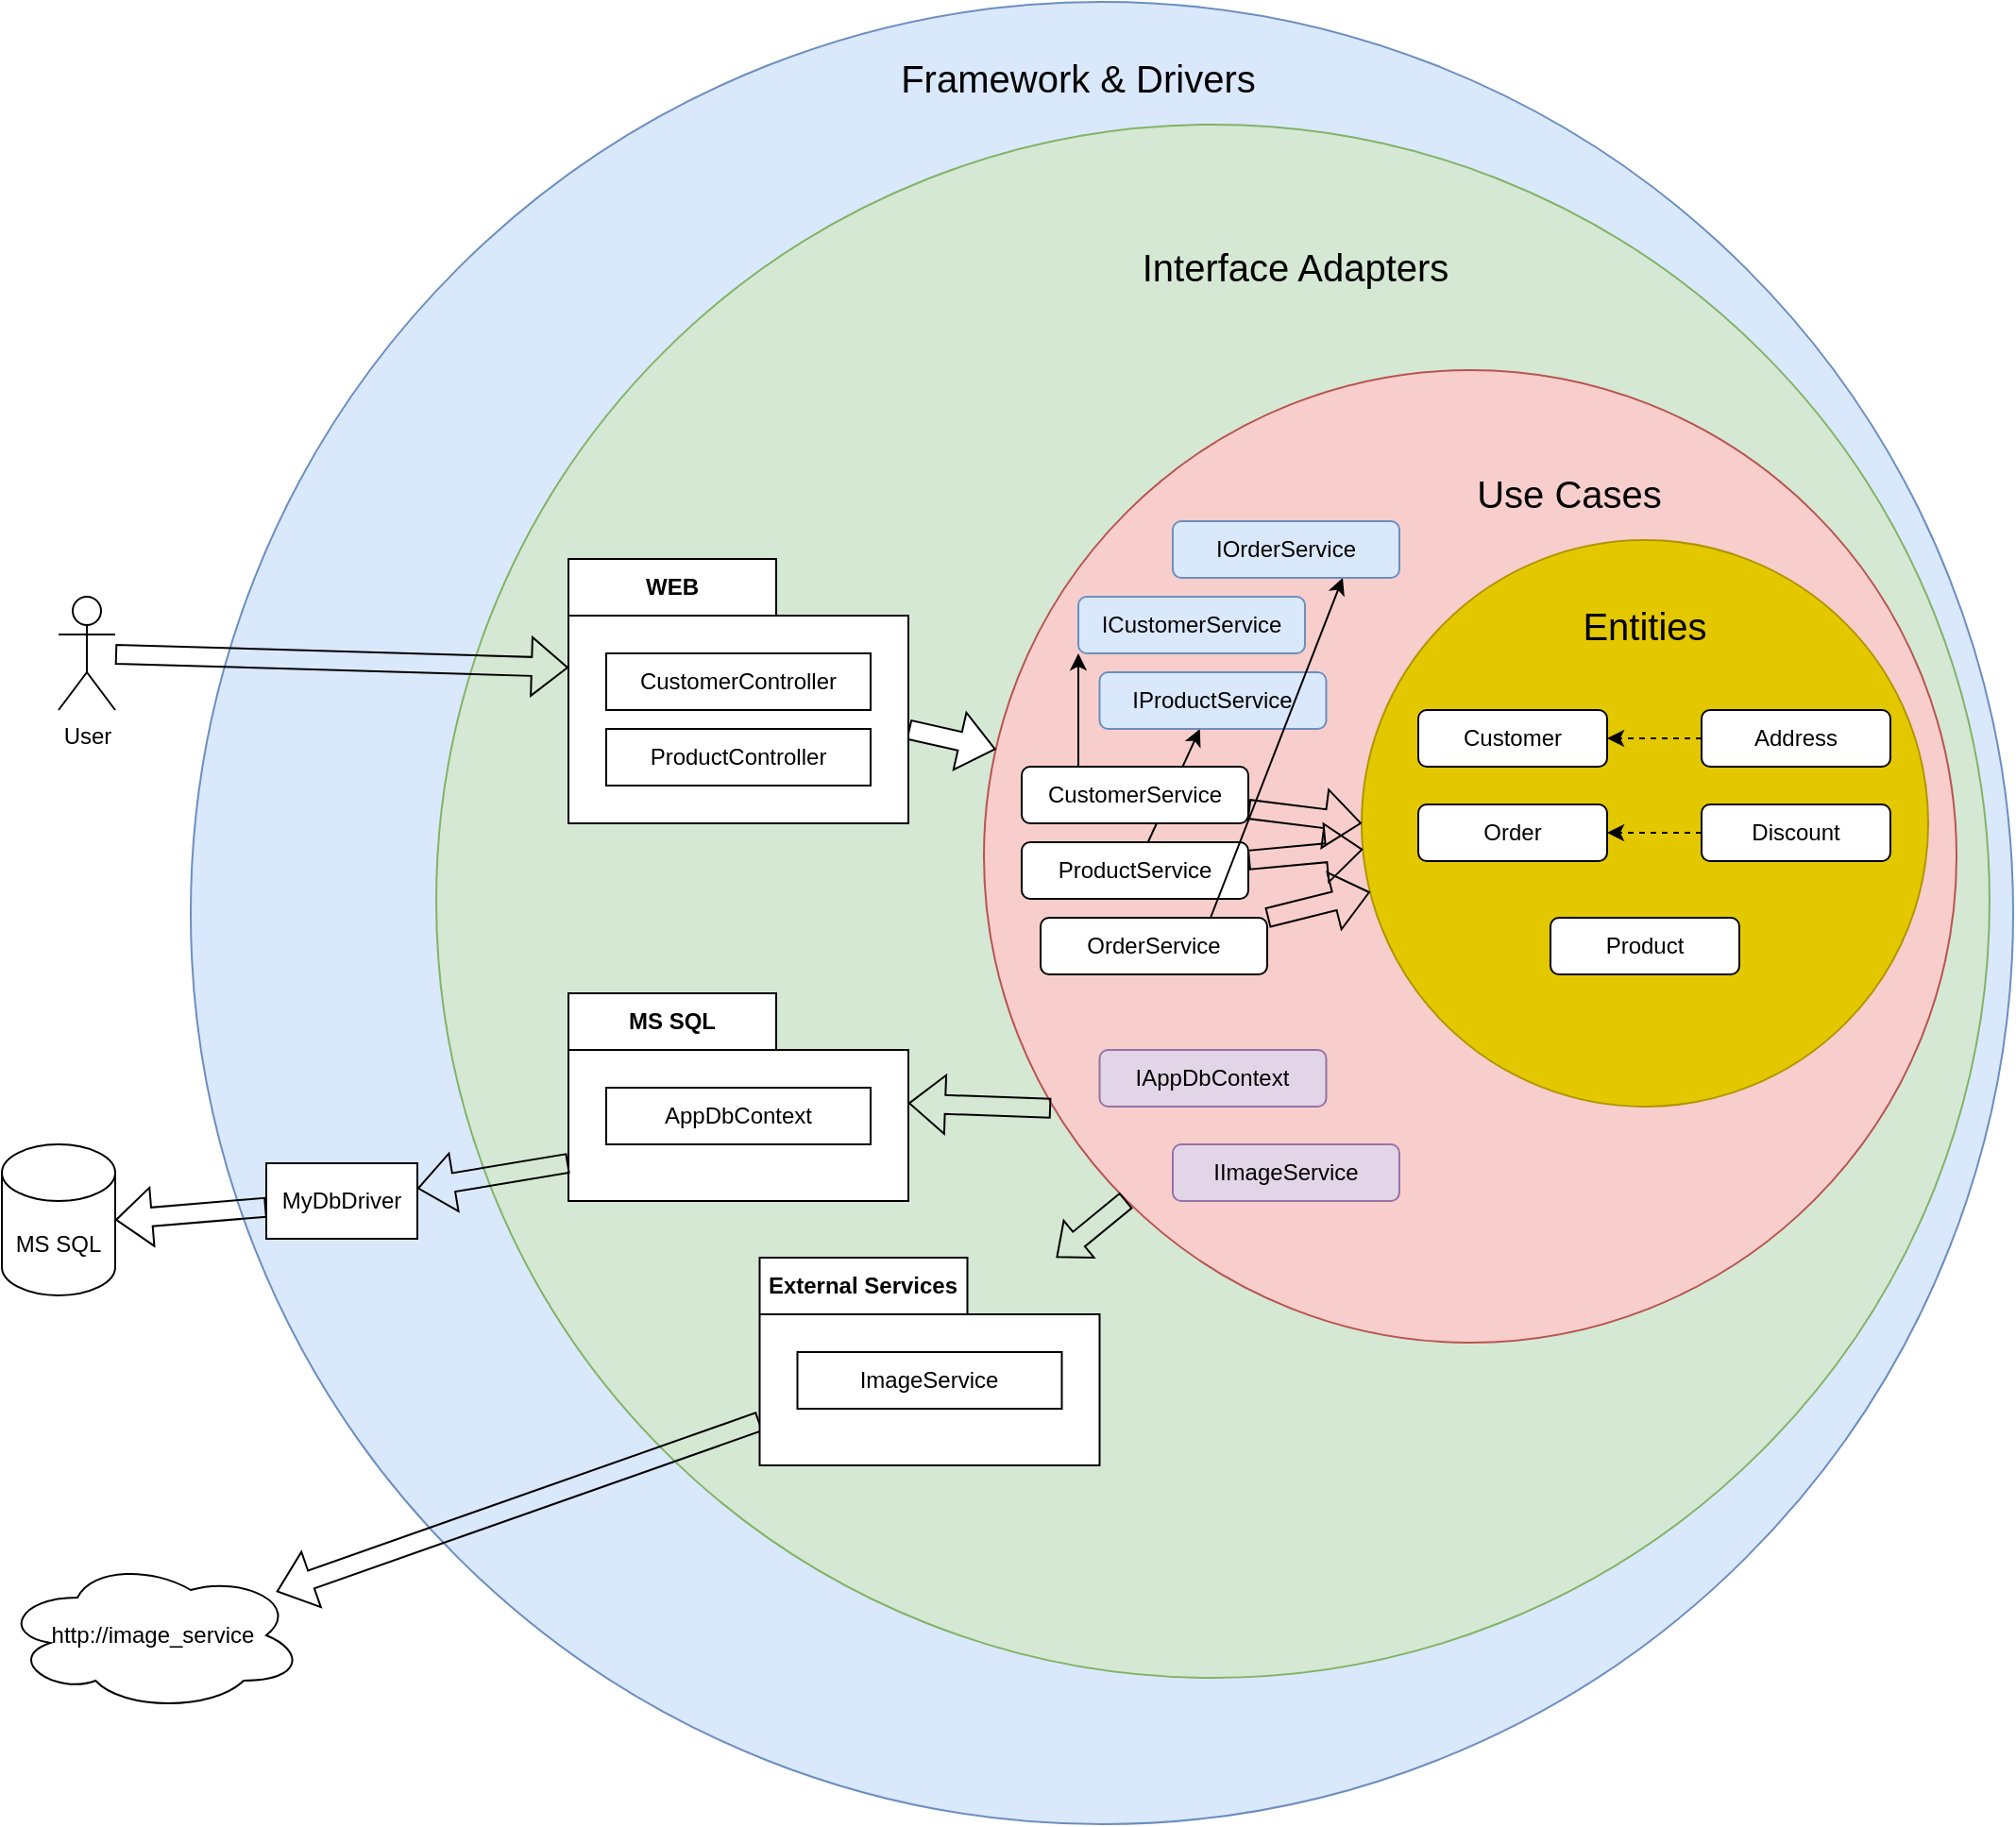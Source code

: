 <mxfile version="26.0.3">
  <diagram name="Page-1" id="MJR20Dg70ywQzG5FbVup">
    <mxGraphModel dx="1797" dy="1827" grid="1" gridSize="10" guides="1" tooltips="1" connect="1" arrows="1" fold="1" page="1" pageScale="1" pageWidth="850" pageHeight="1100" math="0" shadow="0">
      <root>
        <mxCell id="0" />
        <mxCell id="1" parent="0" />
        <mxCell id="6IggC1jZn_n8l4aRYc6C-60" value="" style="ellipse;whiteSpace=wrap;html=1;aspect=fixed;fillColor=#dae8fc;strokeColor=#6c8ebf;" vertex="1" parent="1">
          <mxGeometry x="-290" y="-225" width="965" height="965" as="geometry" />
        </mxCell>
        <mxCell id="6IggC1jZn_n8l4aRYc6C-20" value="" style="ellipse;whiteSpace=wrap;html=1;aspect=fixed;fillColor=#d5e8d4;strokeColor=#82b366;" vertex="1" parent="1">
          <mxGeometry x="-160" y="-160" width="822.5" height="822.5" as="geometry" />
        </mxCell>
        <mxCell id="6IggC1jZn_n8l4aRYc6C-12" value="" style="ellipse;whiteSpace=wrap;html=1;aspect=fixed;fillColor=#f8cecc;gradientColor=none;strokeColor=#b85450;" vertex="1" parent="1">
          <mxGeometry x="130" y="-30" width="515" height="515" as="geometry" />
        </mxCell>
        <mxCell id="6IggC1jZn_n8l4aRYc6C-2" value="" style="ellipse;whiteSpace=wrap;html=1;aspect=fixed;fillColor=#e3c800;strokeColor=#B09500;fontColor=#000000;" vertex="1" parent="1">
          <mxGeometry x="330" y="60" width="300" height="300" as="geometry" />
        </mxCell>
        <mxCell id="6IggC1jZn_n8l4aRYc6C-3" value="&lt;font style=&quot;font-size: 20px;&quot;&gt;Entities&lt;/font&gt;" style="text;html=1;align=center;verticalAlign=middle;whiteSpace=wrap;rounded=0;" vertex="1" parent="1">
          <mxGeometry x="450" y="90" width="60" height="30" as="geometry" />
        </mxCell>
        <mxCell id="6IggC1jZn_n8l4aRYc6C-4" value="Customer" style="rounded=1;whiteSpace=wrap;html=1;" vertex="1" parent="1">
          <mxGeometry x="360" y="150" width="100" height="30" as="geometry" />
        </mxCell>
        <mxCell id="6IggC1jZn_n8l4aRYc6C-5" value="Order" style="rounded=1;whiteSpace=wrap;html=1;" vertex="1" parent="1">
          <mxGeometry x="360" y="200" width="100" height="30" as="geometry" />
        </mxCell>
        <mxCell id="6IggC1jZn_n8l4aRYc6C-6" value="Product" style="rounded=1;whiteSpace=wrap;html=1;" vertex="1" parent="1">
          <mxGeometry x="430" y="260" width="100" height="30" as="geometry" />
        </mxCell>
        <mxCell id="6IggC1jZn_n8l4aRYc6C-31" style="rounded=0;orthogonalLoop=1;jettySize=auto;html=1;dashed=1;" edge="1" parent="1" source="6IggC1jZn_n8l4aRYc6C-7" target="6IggC1jZn_n8l4aRYc6C-5">
          <mxGeometry relative="1" as="geometry" />
        </mxCell>
        <mxCell id="6IggC1jZn_n8l4aRYc6C-7" value="Discount" style="rounded=1;whiteSpace=wrap;html=1;" vertex="1" parent="1">
          <mxGeometry x="510" y="200" width="100" height="30" as="geometry" />
        </mxCell>
        <mxCell id="6IggC1jZn_n8l4aRYc6C-9" value="" style="rounded=0;orthogonalLoop=1;jettySize=auto;html=1;dashed=1;" edge="1" parent="1" source="6IggC1jZn_n8l4aRYc6C-8" target="6IggC1jZn_n8l4aRYc6C-4">
          <mxGeometry relative="1" as="geometry" />
        </mxCell>
        <mxCell id="6IggC1jZn_n8l4aRYc6C-8" value="Address" style="rounded=1;whiteSpace=wrap;html=1;" vertex="1" parent="1">
          <mxGeometry x="510" y="150" width="100" height="30" as="geometry" />
        </mxCell>
        <mxCell id="6IggC1jZn_n8l4aRYc6C-14" value="&lt;font style=&quot;font-size: 20px;&quot;&gt;Use Cases&lt;/font&gt;" style="text;html=1;align=center;verticalAlign=middle;whiteSpace=wrap;rounded=0;" vertex="1" parent="1">
          <mxGeometry x="370" y="20" width="140" height="30" as="geometry" />
        </mxCell>
        <mxCell id="6IggC1jZn_n8l4aRYc6C-22" style="rounded=0;orthogonalLoop=1;jettySize=auto;html=1;" edge="1" parent="1" source="6IggC1jZn_n8l4aRYc6C-17" target="6IggC1jZn_n8l4aRYc6C-21">
          <mxGeometry relative="1" as="geometry" />
        </mxCell>
        <mxCell id="6IggC1jZn_n8l4aRYc6C-17" value="ProductService" style="rounded=1;whiteSpace=wrap;html=1;" vertex="1" parent="1">
          <mxGeometry x="150" y="220" width="120" height="30" as="geometry" />
        </mxCell>
        <mxCell id="6IggC1jZn_n8l4aRYc6C-18" value="IAppDbContext" style="rounded=1;whiteSpace=wrap;html=1;fillColor=#e1d5e7;strokeColor=#9673a6;" vertex="1" parent="1">
          <mxGeometry x="191.25" y="330" width="120" height="30" as="geometry" />
        </mxCell>
        <mxCell id="6IggC1jZn_n8l4aRYc6C-19" value="IImageService" style="rounded=1;whiteSpace=wrap;html=1;fillColor=#e1d5e7;strokeColor=#9673a6;" vertex="1" parent="1">
          <mxGeometry x="230" y="380" width="120" height="30" as="geometry" />
        </mxCell>
        <mxCell id="6IggC1jZn_n8l4aRYc6C-21" value="IProductService" style="rounded=1;whiteSpace=wrap;html=1;fillColor=#dae8fc;strokeColor=#6c8ebf;" vertex="1" parent="1">
          <mxGeometry x="191.25" y="130" width="120" height="30" as="geometry" />
        </mxCell>
        <mxCell id="6IggC1jZn_n8l4aRYc6C-25" style="rounded=0;orthogonalLoop=1;jettySize=auto;html=1;exitX=0.25;exitY=0;exitDx=0;exitDy=0;entryX=0;entryY=1;entryDx=0;entryDy=0;" edge="1" parent="1" source="6IggC1jZn_n8l4aRYc6C-23" target="6IggC1jZn_n8l4aRYc6C-24">
          <mxGeometry relative="1" as="geometry" />
        </mxCell>
        <mxCell id="6IggC1jZn_n8l4aRYc6C-23" value="CustomerService" style="rounded=1;whiteSpace=wrap;html=1;" vertex="1" parent="1">
          <mxGeometry x="150" y="180" width="120" height="30" as="geometry" />
        </mxCell>
        <mxCell id="6IggC1jZn_n8l4aRYc6C-24" value="ICustomerService" style="rounded=1;whiteSpace=wrap;html=1;fillColor=#dae8fc;strokeColor=#6c8ebf;" vertex="1" parent="1">
          <mxGeometry x="180" y="90" width="120" height="30" as="geometry" />
        </mxCell>
        <mxCell id="6IggC1jZn_n8l4aRYc6C-28" style="rounded=0;orthogonalLoop=1;jettySize=auto;html=1;entryX=0.75;entryY=1;entryDx=0;entryDy=0;exitX=0.75;exitY=0;exitDx=0;exitDy=0;" edge="1" parent="1" source="6IggC1jZn_n8l4aRYc6C-26" target="6IggC1jZn_n8l4aRYc6C-27">
          <mxGeometry relative="1" as="geometry" />
        </mxCell>
        <mxCell id="6IggC1jZn_n8l4aRYc6C-33" style="rounded=0;orthogonalLoop=1;jettySize=auto;html=1;shape=flexArrow;" edge="1" parent="1" source="6IggC1jZn_n8l4aRYc6C-26" target="6IggC1jZn_n8l4aRYc6C-2">
          <mxGeometry relative="1" as="geometry" />
        </mxCell>
        <mxCell id="6IggC1jZn_n8l4aRYc6C-26" value="OrderService" style="rounded=1;whiteSpace=wrap;html=1;" vertex="1" parent="1">
          <mxGeometry x="160" y="260" width="120" height="30" as="geometry" />
        </mxCell>
        <mxCell id="6IggC1jZn_n8l4aRYc6C-27" value="IOrderService" style="rounded=1;whiteSpace=wrap;html=1;fillColor=#dae8fc;strokeColor=#6c8ebf;" vertex="1" parent="1">
          <mxGeometry x="230" y="50" width="120" height="30" as="geometry" />
        </mxCell>
        <mxCell id="6IggC1jZn_n8l4aRYc6C-30" value="&lt;font style=&quot;font-size: 20px;&quot;&gt;Interface Adapters&lt;/font&gt;" style="text;html=1;align=center;verticalAlign=middle;whiteSpace=wrap;rounded=0;" vertex="1" parent="1">
          <mxGeometry x="200" y="-100" width="190" height="30" as="geometry" />
        </mxCell>
        <mxCell id="6IggC1jZn_n8l4aRYc6C-40" style="rounded=0;orthogonalLoop=1;jettySize=auto;html=1;shape=flexArrow;fillColor=default;" edge="1" parent="1" source="6IggC1jZn_n8l4aRYc6C-37" target="6IggC1jZn_n8l4aRYc6C-12">
          <mxGeometry relative="1" as="geometry" />
        </mxCell>
        <mxCell id="6IggC1jZn_n8l4aRYc6C-37" value="WEB" style="shape=folder;fontStyle=1;tabWidth=110;tabHeight=30;tabPosition=left;html=1;boundedLbl=1;labelInHeader=1;container=1;collapsible=0;recursiveResize=0;whiteSpace=wrap;" vertex="1" parent="1">
          <mxGeometry x="-90" y="70" width="180" height="140" as="geometry" />
        </mxCell>
        <mxCell id="6IggC1jZn_n8l4aRYc6C-38" value="CustomerController" style="html=1;whiteSpace=wrap;" vertex="1" parent="6IggC1jZn_n8l4aRYc6C-37">
          <mxGeometry width="140" height="30" relative="1" as="geometry">
            <mxPoint x="20" y="50" as="offset" />
          </mxGeometry>
        </mxCell>
        <mxCell id="6IggC1jZn_n8l4aRYc6C-43" value="ProductController" style="html=1;whiteSpace=wrap;" vertex="1" parent="6IggC1jZn_n8l4aRYc6C-37">
          <mxGeometry x="20" y="90" width="140" height="30" as="geometry" />
        </mxCell>
        <mxCell id="6IggC1jZn_n8l4aRYc6C-47" style="rounded=0;orthogonalLoop=1;jettySize=auto;html=1;startArrow=classic;startFill=1;endArrow=none;endFill=0;shape=flexArrow;entryX=0.069;entryY=0.759;entryDx=0;entryDy=0;entryPerimeter=0;" edge="1" parent="1" source="6IggC1jZn_n8l4aRYc6C-44" target="6IggC1jZn_n8l4aRYc6C-12">
          <mxGeometry relative="1" as="geometry" />
        </mxCell>
        <mxCell id="6IggC1jZn_n8l4aRYc6C-44" value="MS SQL" style="shape=folder;fontStyle=1;tabWidth=110;tabHeight=30;tabPosition=left;html=1;boundedLbl=1;labelInHeader=1;container=1;collapsible=0;recursiveResize=0;whiteSpace=wrap;" vertex="1" parent="1">
          <mxGeometry x="-90" y="300" width="180" height="110" as="geometry" />
        </mxCell>
        <mxCell id="6IggC1jZn_n8l4aRYc6C-45" value="AppDbContext" style="html=1;whiteSpace=wrap;" vertex="1" parent="6IggC1jZn_n8l4aRYc6C-44">
          <mxGeometry width="140" height="30" relative="1" as="geometry">
            <mxPoint x="20" y="50" as="offset" />
          </mxGeometry>
        </mxCell>
        <mxCell id="6IggC1jZn_n8l4aRYc6C-50" style="rounded=0;orthogonalLoop=1;jettySize=auto;html=1;entryX=0;entryY=1;entryDx=0;entryDy=0;shape=flexArrow;startArrow=block;endArrow=none;endFill=0;startWidth=14.286;startSize=4.657;" edge="1" parent="1" source="6IggC1jZn_n8l4aRYc6C-48" target="6IggC1jZn_n8l4aRYc6C-12">
          <mxGeometry relative="1" as="geometry" />
        </mxCell>
        <mxCell id="6IggC1jZn_n8l4aRYc6C-68" style="rounded=0;orthogonalLoop=1;jettySize=auto;html=1;shape=flexArrow;" edge="1" parent="1" source="6IggC1jZn_n8l4aRYc6C-48" target="6IggC1jZn_n8l4aRYc6C-69">
          <mxGeometry relative="1" as="geometry">
            <mxPoint x="-215.1" y="626.076" as="targetPoint" />
          </mxGeometry>
        </mxCell>
        <mxCell id="6IggC1jZn_n8l4aRYc6C-48" value="External Services" style="shape=folder;fontStyle=1;tabWidth=110;tabHeight=30;tabPosition=left;html=1;boundedLbl=1;labelInHeader=1;container=1;collapsible=0;recursiveResize=0;whiteSpace=wrap;" vertex="1" parent="1">
          <mxGeometry x="11.25" y="440" width="180" height="110" as="geometry" />
        </mxCell>
        <mxCell id="6IggC1jZn_n8l4aRYc6C-49" value="ImageService" style="html=1;whiteSpace=wrap;" vertex="1" parent="6IggC1jZn_n8l4aRYc6C-48">
          <mxGeometry width="140" height="30" relative="1" as="geometry">
            <mxPoint x="20" y="50" as="offset" />
          </mxGeometry>
        </mxCell>
        <mxCell id="6IggC1jZn_n8l4aRYc6C-34" style="rounded=0;orthogonalLoop=1;jettySize=auto;html=1;entryX=0;entryY=0.5;entryDx=0;entryDy=0;shape=flexArrow;" edge="1" parent="1" source="6IggC1jZn_n8l4aRYc6C-23" target="6IggC1jZn_n8l4aRYc6C-2">
          <mxGeometry relative="1" as="geometry" />
        </mxCell>
        <mxCell id="6IggC1jZn_n8l4aRYc6C-35" style="rounded=0;orthogonalLoop=1;jettySize=auto;html=1;shape=flexArrow;" edge="1" parent="1" source="6IggC1jZn_n8l4aRYc6C-17" target="6IggC1jZn_n8l4aRYc6C-2">
          <mxGeometry relative="1" as="geometry" />
        </mxCell>
        <mxCell id="6IggC1jZn_n8l4aRYc6C-56" value="User" style="shape=umlActor;verticalLabelPosition=bottom;verticalAlign=top;html=1;outlineConnect=0;" vertex="1" parent="1">
          <mxGeometry x="-360" y="90" width="30" height="60" as="geometry" />
        </mxCell>
        <mxCell id="6IggC1jZn_n8l4aRYc6C-57" style="rounded=0;orthogonalLoop=1;jettySize=auto;html=1;entryX=0;entryY=0;entryDx=0;entryDy=57.5;entryPerimeter=0;shape=flexArrow;" edge="1" parent="1" source="6IggC1jZn_n8l4aRYc6C-56" target="6IggC1jZn_n8l4aRYc6C-37">
          <mxGeometry relative="1" as="geometry" />
        </mxCell>
        <mxCell id="6IggC1jZn_n8l4aRYc6C-61" value="&lt;font style=&quot;font-size: 20px;&quot;&gt;Framework &amp;amp; Drivers&lt;/font&gt;" style="text;html=1;align=center;verticalAlign=middle;whiteSpace=wrap;rounded=0;" vertex="1" parent="1">
          <mxGeometry x="60" y="-200" width="240" height="30" as="geometry" />
        </mxCell>
        <mxCell id="6IggC1jZn_n8l4aRYc6C-62" value="MyDbDriver" style="rounded=0;whiteSpace=wrap;html=1;" vertex="1" parent="1">
          <mxGeometry x="-250" y="390" width="80" height="40" as="geometry" />
        </mxCell>
        <mxCell id="6IggC1jZn_n8l4aRYc6C-63" style="rounded=0;orthogonalLoop=1;jettySize=auto;html=1;entryX=0;entryY=0;entryDx=0;entryDy=90;entryPerimeter=0;shape=flexArrow;startArrow=block;endArrow=none;endFill=0;" edge="1" parent="1" source="6IggC1jZn_n8l4aRYc6C-62" target="6IggC1jZn_n8l4aRYc6C-44">
          <mxGeometry relative="1" as="geometry" />
        </mxCell>
        <mxCell id="6IggC1jZn_n8l4aRYc6C-65" value="MS SQL" style="shape=cylinder3;whiteSpace=wrap;html=1;boundedLbl=1;backgroundOutline=1;size=15;" vertex="1" parent="1">
          <mxGeometry x="-390" y="380" width="60" height="80" as="geometry" />
        </mxCell>
        <mxCell id="6IggC1jZn_n8l4aRYc6C-66" style="rounded=0;orthogonalLoop=1;jettySize=auto;html=1;entryX=1;entryY=0.5;entryDx=0;entryDy=0;entryPerimeter=0;shape=flexArrow;" edge="1" parent="1" source="6IggC1jZn_n8l4aRYc6C-62" target="6IggC1jZn_n8l4aRYc6C-65">
          <mxGeometry relative="1" as="geometry" />
        </mxCell>
        <mxCell id="6IggC1jZn_n8l4aRYc6C-69" value="http://image_service" style="ellipse;shape=cloud;whiteSpace=wrap;html=1;" vertex="1" parent="1">
          <mxGeometry x="-390" y="600" width="160" height="80" as="geometry" />
        </mxCell>
      </root>
    </mxGraphModel>
  </diagram>
</mxfile>

